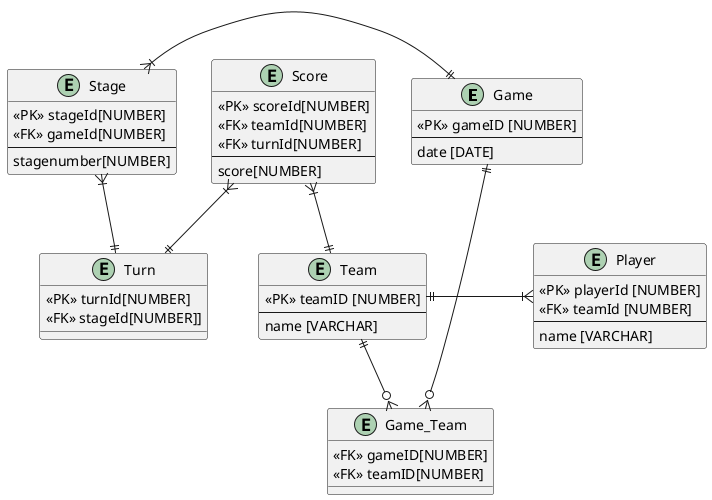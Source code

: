 @startuml
    entity Game{
        <<PK>> gameID [NUMBER]
        --
        date [DATE]
    }

    entity Game_Team{
        <<FK>> gameID[NUMBER]
        <<FK>> teamID[NUMBER]
    }

    entity Team{
        <<PK>> teamID [NUMBER]
        --
        name [VARCHAR]
    }

    entity Player{
        <<PK>> playerId [NUMBER]
        <<FK>> teamId [NUMBER]
        --
        name [VARCHAR]
    }

    entity Stage{
        <<PK>> stageId[NUMBER]
        <<FK>> gameId[NUMBER]
        --
        stagenumber[NUMBER]
    }

    entity Turn {
        <<PK>> turnId[NUMBER]
        <<FK>> stageId[NUMBER]]
    }

    entity Score{
        <<PK>> scoreId[NUMBER]
        <<FK>> teamId[NUMBER]
        <<FK>> turnId[NUMBER]
        --
        score[NUMBER]
    }

    Team||--o{Game_Team
    Game||--o{Game_Team
    Stage}|-||Game
    Team||-|{Player
    Score}|--||Team
    Score}|--||Turn
    Stage}|--||Turn
@enduml